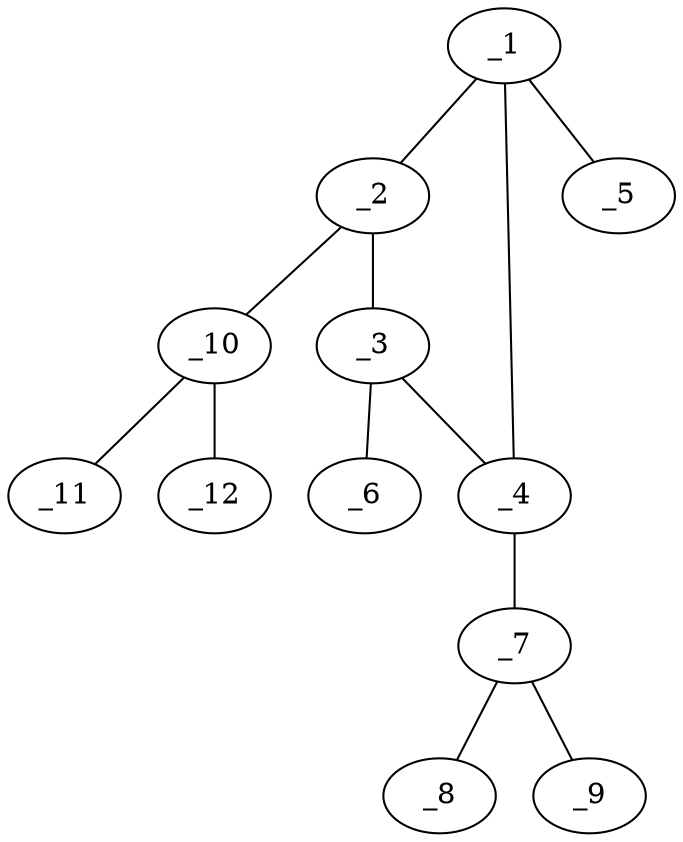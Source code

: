 graph molid622644 {
	_1	 [charge=0,
		chem=1,
		symbol="C  ",
		x="4.2071",
		y="0.7071"];
	_2	 [charge=0,
		chem=1,
		symbol="C  ",
		x="4.9142",
		y=0];
	_1 -- _2	 [valence=2];
	_4	 [charge=0,
		chem=1,
		symbol="C  ",
		x="3.5",
		y=0];
	_1 -- _4	 [valence=1];
	_5	 [charge="-1",
		chem=2,
		symbol="O  ",
		x="4.2071",
		y="1.7071"];
	_1 -- _5	 [valence=1];
	_3	 [charge=0,
		chem=1,
		symbol="C  ",
		x="4.2071",
		y="-0.7071"];
	_2 -- _3	 [valence=1];
	_10	 [charge=0,
		chem=4,
		symbol="N  ",
		x="5.9142",
		y=0];
	_2 -- _10	 [valence=1];
	_3 -- _4	 [valence=1];
	_6	 [charge=0,
		chem=2,
		symbol="O  ",
		x="4.2071",
		y="-1.7071"];
	_3 -- _6	 [valence=2];
	_7	 [charge=1,
		chem=4,
		symbol="N  ",
		x="2.5",
		y=0];
	_4 -- _7	 [valence=2];
	_8	 [charge=0,
		chem=1,
		symbol="C  ",
		x=2,
		y="0.866"];
	_7 -- _8	 [valence=1];
	_9	 [charge=0,
		chem=1,
		symbol="C  ",
		x=2,
		y="-0.866"];
	_7 -- _9	 [valence=1];
	_11	 [charge=0,
		chem=1,
		symbol="C  ",
		x="6.4142",
		y="-0.866"];
	_10 -- _11	 [valence=1];
	_12	 [charge=0,
		chem=1,
		symbol="C  ",
		x="6.4142",
		y="0.866"];
	_10 -- _12	 [valence=1];
}
